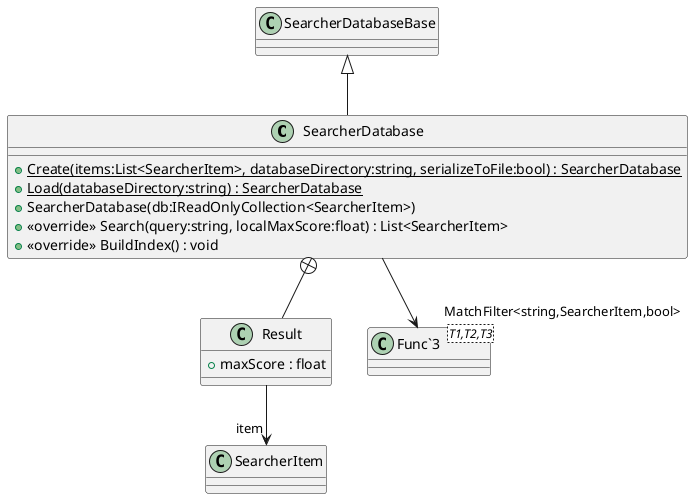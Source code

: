 @startuml
class SearcherDatabase {
    + {static} Create(items:List<SearcherItem>, databaseDirectory:string, serializeToFile:bool) : SearcherDatabase
    + {static} Load(databaseDirectory:string) : SearcherDatabase
    + SearcherDatabase(db:IReadOnlyCollection<SearcherItem>)
    + <<override>> Search(query:string, localMaxScore:float) : List<SearcherItem>
    + <<override>> BuildIndex() : void
}
class Result {
    + maxScore : float
}
class "Func`3"<T1,T2,T3> {
}
SearcherDatabaseBase <|-- SearcherDatabase
SearcherDatabase --> "MatchFilter<string,SearcherItem,bool>" "Func`3"
SearcherDatabase +-- Result
Result --> "item" SearcherItem
@enduml
